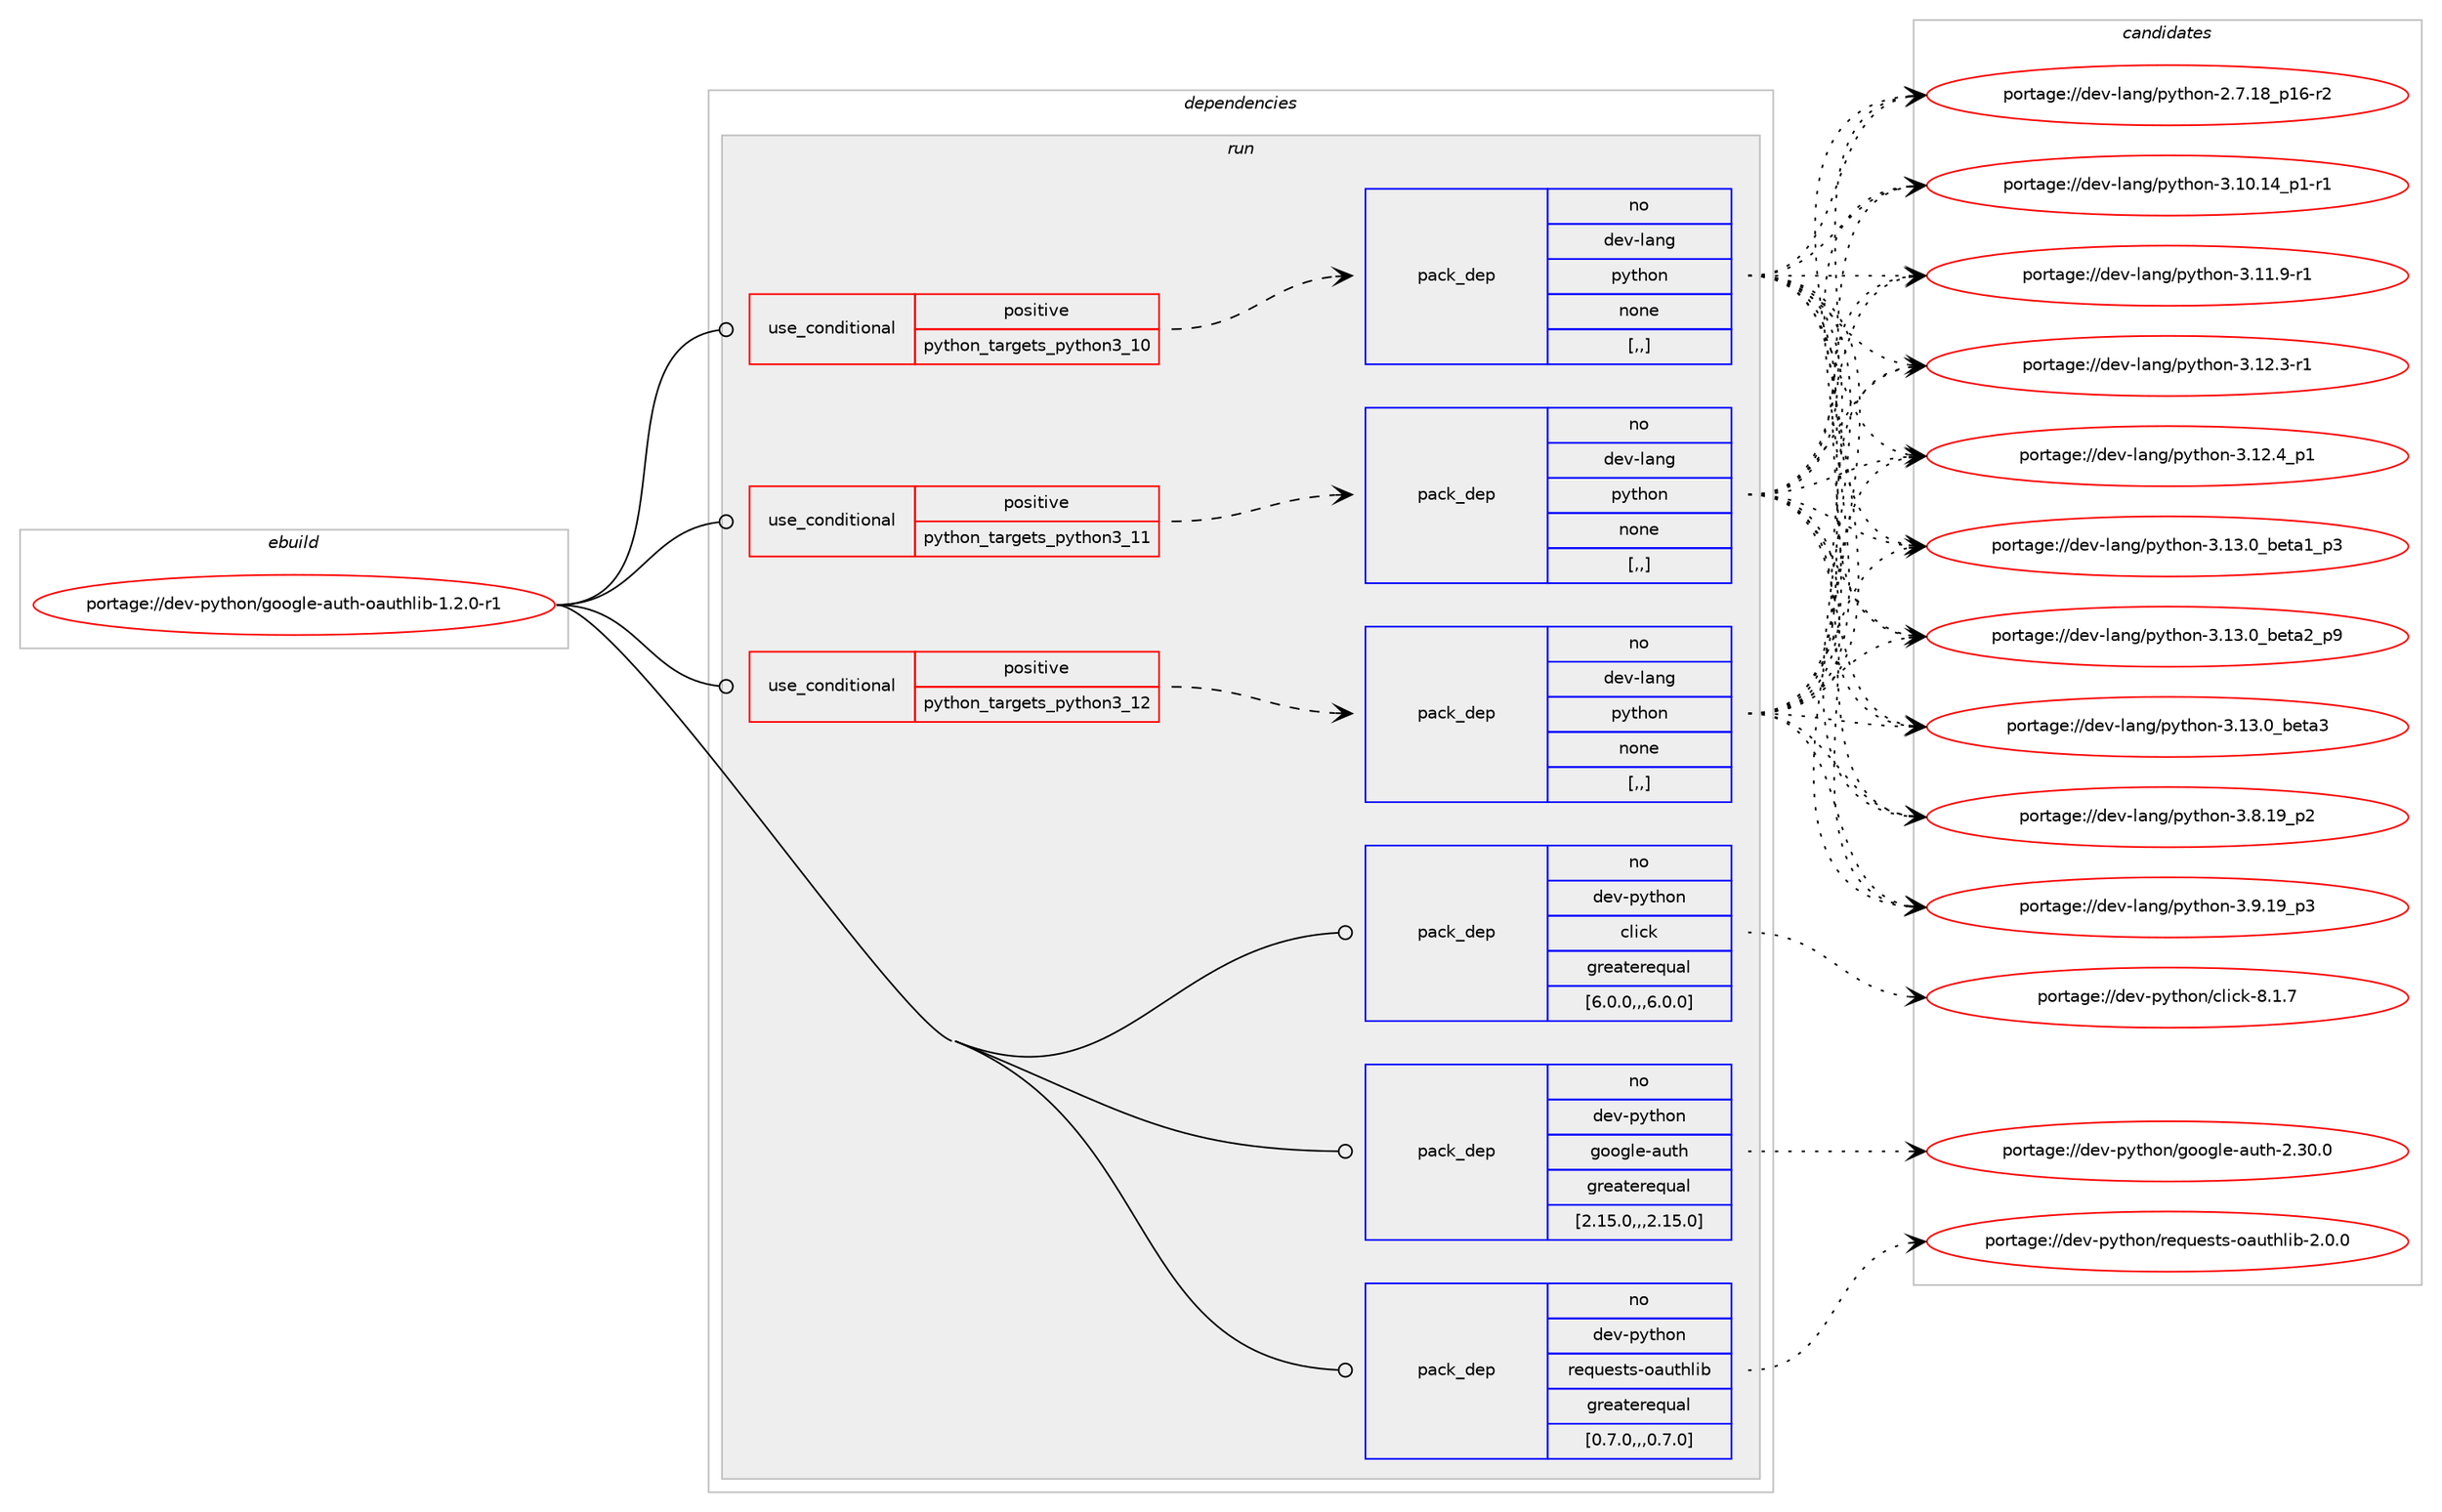 digraph prolog {

# *************
# Graph options
# *************

newrank=true;
concentrate=true;
compound=true;
graph [rankdir=LR,fontname=Helvetica,fontsize=10,ranksep=1.5];#, ranksep=2.5, nodesep=0.2];
edge  [arrowhead=vee];
node  [fontname=Helvetica,fontsize=10];

# **********
# The ebuild
# **********

subgraph cluster_leftcol {
color=gray;
rank=same;
label=<<i>ebuild</i>>;
id [label="portage://dev-python/google-auth-oauthlib-1.2.0-r1", color=red, width=4, href="../dev-python/google-auth-oauthlib-1.2.0-r1.svg"];
}

# ****************
# The dependencies
# ****************

subgraph cluster_midcol {
color=gray;
label=<<i>dependencies</i>>;
subgraph cluster_compile {
fillcolor="#eeeeee";
style=filled;
label=<<i>compile</i>>;
}
subgraph cluster_compileandrun {
fillcolor="#eeeeee";
style=filled;
label=<<i>compile and run</i>>;
}
subgraph cluster_run {
fillcolor="#eeeeee";
style=filled;
label=<<i>run</i>>;
subgraph cond32172 {
dependency143681 [label=<<TABLE BORDER="0" CELLBORDER="1" CELLSPACING="0" CELLPADDING="4"><TR><TD ROWSPAN="3" CELLPADDING="10">use_conditional</TD></TR><TR><TD>positive</TD></TR><TR><TD>python_targets_python3_10</TD></TR></TABLE>>, shape=none, color=red];
subgraph pack110294 {
dependency143682 [label=<<TABLE BORDER="0" CELLBORDER="1" CELLSPACING="0" CELLPADDING="4" WIDTH="220"><TR><TD ROWSPAN="6" CELLPADDING="30">pack_dep</TD></TR><TR><TD WIDTH="110">no</TD></TR><TR><TD>dev-lang</TD></TR><TR><TD>python</TD></TR><TR><TD>none</TD></TR><TR><TD>[,,]</TD></TR></TABLE>>, shape=none, color=blue];
}
dependency143681:e -> dependency143682:w [weight=20,style="dashed",arrowhead="vee"];
}
id:e -> dependency143681:w [weight=20,style="solid",arrowhead="odot"];
subgraph cond32173 {
dependency143683 [label=<<TABLE BORDER="0" CELLBORDER="1" CELLSPACING="0" CELLPADDING="4"><TR><TD ROWSPAN="3" CELLPADDING="10">use_conditional</TD></TR><TR><TD>positive</TD></TR><TR><TD>python_targets_python3_11</TD></TR></TABLE>>, shape=none, color=red];
subgraph pack110295 {
dependency143684 [label=<<TABLE BORDER="0" CELLBORDER="1" CELLSPACING="0" CELLPADDING="4" WIDTH="220"><TR><TD ROWSPAN="6" CELLPADDING="30">pack_dep</TD></TR><TR><TD WIDTH="110">no</TD></TR><TR><TD>dev-lang</TD></TR><TR><TD>python</TD></TR><TR><TD>none</TD></TR><TR><TD>[,,]</TD></TR></TABLE>>, shape=none, color=blue];
}
dependency143683:e -> dependency143684:w [weight=20,style="dashed",arrowhead="vee"];
}
id:e -> dependency143683:w [weight=20,style="solid",arrowhead="odot"];
subgraph cond32174 {
dependency143685 [label=<<TABLE BORDER="0" CELLBORDER="1" CELLSPACING="0" CELLPADDING="4"><TR><TD ROWSPAN="3" CELLPADDING="10">use_conditional</TD></TR><TR><TD>positive</TD></TR><TR><TD>python_targets_python3_12</TD></TR></TABLE>>, shape=none, color=red];
subgraph pack110296 {
dependency143686 [label=<<TABLE BORDER="0" CELLBORDER="1" CELLSPACING="0" CELLPADDING="4" WIDTH="220"><TR><TD ROWSPAN="6" CELLPADDING="30">pack_dep</TD></TR><TR><TD WIDTH="110">no</TD></TR><TR><TD>dev-lang</TD></TR><TR><TD>python</TD></TR><TR><TD>none</TD></TR><TR><TD>[,,]</TD></TR></TABLE>>, shape=none, color=blue];
}
dependency143685:e -> dependency143686:w [weight=20,style="dashed",arrowhead="vee"];
}
id:e -> dependency143685:w [weight=20,style="solid",arrowhead="odot"];
subgraph pack110297 {
dependency143687 [label=<<TABLE BORDER="0" CELLBORDER="1" CELLSPACING="0" CELLPADDING="4" WIDTH="220"><TR><TD ROWSPAN="6" CELLPADDING="30">pack_dep</TD></TR><TR><TD WIDTH="110">no</TD></TR><TR><TD>dev-python</TD></TR><TR><TD>click</TD></TR><TR><TD>greaterequal</TD></TR><TR><TD>[6.0.0,,,6.0.0]</TD></TR></TABLE>>, shape=none, color=blue];
}
id:e -> dependency143687:w [weight=20,style="solid",arrowhead="odot"];
subgraph pack110298 {
dependency143688 [label=<<TABLE BORDER="0" CELLBORDER="1" CELLSPACING="0" CELLPADDING="4" WIDTH="220"><TR><TD ROWSPAN="6" CELLPADDING="30">pack_dep</TD></TR><TR><TD WIDTH="110">no</TD></TR><TR><TD>dev-python</TD></TR><TR><TD>google-auth</TD></TR><TR><TD>greaterequal</TD></TR><TR><TD>[2.15.0,,,2.15.0]</TD></TR></TABLE>>, shape=none, color=blue];
}
id:e -> dependency143688:w [weight=20,style="solid",arrowhead="odot"];
subgraph pack110299 {
dependency143689 [label=<<TABLE BORDER="0" CELLBORDER="1" CELLSPACING="0" CELLPADDING="4" WIDTH="220"><TR><TD ROWSPAN="6" CELLPADDING="30">pack_dep</TD></TR><TR><TD WIDTH="110">no</TD></TR><TR><TD>dev-python</TD></TR><TR><TD>requests-oauthlib</TD></TR><TR><TD>greaterequal</TD></TR><TR><TD>[0.7.0,,,0.7.0]</TD></TR></TABLE>>, shape=none, color=blue];
}
id:e -> dependency143689:w [weight=20,style="solid",arrowhead="odot"];
}
}

# **************
# The candidates
# **************

subgraph cluster_choices {
rank=same;
color=gray;
label=<<i>candidates</i>>;

subgraph choice110294 {
color=black;
nodesep=1;
choice100101118451089711010347112121116104111110455046554649569511249544511450 [label="portage://dev-lang/python-2.7.18_p16-r2", color=red, width=4,href="../dev-lang/python-2.7.18_p16-r2.svg"];
choice100101118451089711010347112121116104111110455146494846495295112494511449 [label="portage://dev-lang/python-3.10.14_p1-r1", color=red, width=4,href="../dev-lang/python-3.10.14_p1-r1.svg"];
choice100101118451089711010347112121116104111110455146494946574511449 [label="portage://dev-lang/python-3.11.9-r1", color=red, width=4,href="../dev-lang/python-3.11.9-r1.svg"];
choice100101118451089711010347112121116104111110455146495046514511449 [label="portage://dev-lang/python-3.12.3-r1", color=red, width=4,href="../dev-lang/python-3.12.3-r1.svg"];
choice100101118451089711010347112121116104111110455146495046529511249 [label="portage://dev-lang/python-3.12.4_p1", color=red, width=4,href="../dev-lang/python-3.12.4_p1.svg"];
choice10010111845108971101034711212111610411111045514649514648959810111697499511251 [label="portage://dev-lang/python-3.13.0_beta1_p3", color=red, width=4,href="../dev-lang/python-3.13.0_beta1_p3.svg"];
choice10010111845108971101034711212111610411111045514649514648959810111697509511257 [label="portage://dev-lang/python-3.13.0_beta2_p9", color=red, width=4,href="../dev-lang/python-3.13.0_beta2_p9.svg"];
choice1001011184510897110103471121211161041111104551464951464895981011169751 [label="portage://dev-lang/python-3.13.0_beta3", color=red, width=4,href="../dev-lang/python-3.13.0_beta3.svg"];
choice100101118451089711010347112121116104111110455146564649579511250 [label="portage://dev-lang/python-3.8.19_p2", color=red, width=4,href="../dev-lang/python-3.8.19_p2.svg"];
choice100101118451089711010347112121116104111110455146574649579511251 [label="portage://dev-lang/python-3.9.19_p3", color=red, width=4,href="../dev-lang/python-3.9.19_p3.svg"];
dependency143682:e -> choice100101118451089711010347112121116104111110455046554649569511249544511450:w [style=dotted,weight="100"];
dependency143682:e -> choice100101118451089711010347112121116104111110455146494846495295112494511449:w [style=dotted,weight="100"];
dependency143682:e -> choice100101118451089711010347112121116104111110455146494946574511449:w [style=dotted,weight="100"];
dependency143682:e -> choice100101118451089711010347112121116104111110455146495046514511449:w [style=dotted,weight="100"];
dependency143682:e -> choice100101118451089711010347112121116104111110455146495046529511249:w [style=dotted,weight="100"];
dependency143682:e -> choice10010111845108971101034711212111610411111045514649514648959810111697499511251:w [style=dotted,weight="100"];
dependency143682:e -> choice10010111845108971101034711212111610411111045514649514648959810111697509511257:w [style=dotted,weight="100"];
dependency143682:e -> choice1001011184510897110103471121211161041111104551464951464895981011169751:w [style=dotted,weight="100"];
dependency143682:e -> choice100101118451089711010347112121116104111110455146564649579511250:w [style=dotted,weight="100"];
dependency143682:e -> choice100101118451089711010347112121116104111110455146574649579511251:w [style=dotted,weight="100"];
}
subgraph choice110295 {
color=black;
nodesep=1;
choice100101118451089711010347112121116104111110455046554649569511249544511450 [label="portage://dev-lang/python-2.7.18_p16-r2", color=red, width=4,href="../dev-lang/python-2.7.18_p16-r2.svg"];
choice100101118451089711010347112121116104111110455146494846495295112494511449 [label="portage://dev-lang/python-3.10.14_p1-r1", color=red, width=4,href="../dev-lang/python-3.10.14_p1-r1.svg"];
choice100101118451089711010347112121116104111110455146494946574511449 [label="portage://dev-lang/python-3.11.9-r1", color=red, width=4,href="../dev-lang/python-3.11.9-r1.svg"];
choice100101118451089711010347112121116104111110455146495046514511449 [label="portage://dev-lang/python-3.12.3-r1", color=red, width=4,href="../dev-lang/python-3.12.3-r1.svg"];
choice100101118451089711010347112121116104111110455146495046529511249 [label="portage://dev-lang/python-3.12.4_p1", color=red, width=4,href="../dev-lang/python-3.12.4_p1.svg"];
choice10010111845108971101034711212111610411111045514649514648959810111697499511251 [label="portage://dev-lang/python-3.13.0_beta1_p3", color=red, width=4,href="../dev-lang/python-3.13.0_beta1_p3.svg"];
choice10010111845108971101034711212111610411111045514649514648959810111697509511257 [label="portage://dev-lang/python-3.13.0_beta2_p9", color=red, width=4,href="../dev-lang/python-3.13.0_beta2_p9.svg"];
choice1001011184510897110103471121211161041111104551464951464895981011169751 [label="portage://dev-lang/python-3.13.0_beta3", color=red, width=4,href="../dev-lang/python-3.13.0_beta3.svg"];
choice100101118451089711010347112121116104111110455146564649579511250 [label="portage://dev-lang/python-3.8.19_p2", color=red, width=4,href="../dev-lang/python-3.8.19_p2.svg"];
choice100101118451089711010347112121116104111110455146574649579511251 [label="portage://dev-lang/python-3.9.19_p3", color=red, width=4,href="../dev-lang/python-3.9.19_p3.svg"];
dependency143684:e -> choice100101118451089711010347112121116104111110455046554649569511249544511450:w [style=dotted,weight="100"];
dependency143684:e -> choice100101118451089711010347112121116104111110455146494846495295112494511449:w [style=dotted,weight="100"];
dependency143684:e -> choice100101118451089711010347112121116104111110455146494946574511449:w [style=dotted,weight="100"];
dependency143684:e -> choice100101118451089711010347112121116104111110455146495046514511449:w [style=dotted,weight="100"];
dependency143684:e -> choice100101118451089711010347112121116104111110455146495046529511249:w [style=dotted,weight="100"];
dependency143684:e -> choice10010111845108971101034711212111610411111045514649514648959810111697499511251:w [style=dotted,weight="100"];
dependency143684:e -> choice10010111845108971101034711212111610411111045514649514648959810111697509511257:w [style=dotted,weight="100"];
dependency143684:e -> choice1001011184510897110103471121211161041111104551464951464895981011169751:w [style=dotted,weight="100"];
dependency143684:e -> choice100101118451089711010347112121116104111110455146564649579511250:w [style=dotted,weight="100"];
dependency143684:e -> choice100101118451089711010347112121116104111110455146574649579511251:w [style=dotted,weight="100"];
}
subgraph choice110296 {
color=black;
nodesep=1;
choice100101118451089711010347112121116104111110455046554649569511249544511450 [label="portage://dev-lang/python-2.7.18_p16-r2", color=red, width=4,href="../dev-lang/python-2.7.18_p16-r2.svg"];
choice100101118451089711010347112121116104111110455146494846495295112494511449 [label="portage://dev-lang/python-3.10.14_p1-r1", color=red, width=4,href="../dev-lang/python-3.10.14_p1-r1.svg"];
choice100101118451089711010347112121116104111110455146494946574511449 [label="portage://dev-lang/python-3.11.9-r1", color=red, width=4,href="../dev-lang/python-3.11.9-r1.svg"];
choice100101118451089711010347112121116104111110455146495046514511449 [label="portage://dev-lang/python-3.12.3-r1", color=red, width=4,href="../dev-lang/python-3.12.3-r1.svg"];
choice100101118451089711010347112121116104111110455146495046529511249 [label="portage://dev-lang/python-3.12.4_p1", color=red, width=4,href="../dev-lang/python-3.12.4_p1.svg"];
choice10010111845108971101034711212111610411111045514649514648959810111697499511251 [label="portage://dev-lang/python-3.13.0_beta1_p3", color=red, width=4,href="../dev-lang/python-3.13.0_beta1_p3.svg"];
choice10010111845108971101034711212111610411111045514649514648959810111697509511257 [label="portage://dev-lang/python-3.13.0_beta2_p9", color=red, width=4,href="../dev-lang/python-3.13.0_beta2_p9.svg"];
choice1001011184510897110103471121211161041111104551464951464895981011169751 [label="portage://dev-lang/python-3.13.0_beta3", color=red, width=4,href="../dev-lang/python-3.13.0_beta3.svg"];
choice100101118451089711010347112121116104111110455146564649579511250 [label="portage://dev-lang/python-3.8.19_p2", color=red, width=4,href="../dev-lang/python-3.8.19_p2.svg"];
choice100101118451089711010347112121116104111110455146574649579511251 [label="portage://dev-lang/python-3.9.19_p3", color=red, width=4,href="../dev-lang/python-3.9.19_p3.svg"];
dependency143686:e -> choice100101118451089711010347112121116104111110455046554649569511249544511450:w [style=dotted,weight="100"];
dependency143686:e -> choice100101118451089711010347112121116104111110455146494846495295112494511449:w [style=dotted,weight="100"];
dependency143686:e -> choice100101118451089711010347112121116104111110455146494946574511449:w [style=dotted,weight="100"];
dependency143686:e -> choice100101118451089711010347112121116104111110455146495046514511449:w [style=dotted,weight="100"];
dependency143686:e -> choice100101118451089711010347112121116104111110455146495046529511249:w [style=dotted,weight="100"];
dependency143686:e -> choice10010111845108971101034711212111610411111045514649514648959810111697499511251:w [style=dotted,weight="100"];
dependency143686:e -> choice10010111845108971101034711212111610411111045514649514648959810111697509511257:w [style=dotted,weight="100"];
dependency143686:e -> choice1001011184510897110103471121211161041111104551464951464895981011169751:w [style=dotted,weight="100"];
dependency143686:e -> choice100101118451089711010347112121116104111110455146564649579511250:w [style=dotted,weight="100"];
dependency143686:e -> choice100101118451089711010347112121116104111110455146574649579511251:w [style=dotted,weight="100"];
}
subgraph choice110297 {
color=black;
nodesep=1;
choice10010111845112121116104111110479910810599107455646494655 [label="portage://dev-python/click-8.1.7", color=red, width=4,href="../dev-python/click-8.1.7.svg"];
dependency143687:e -> choice10010111845112121116104111110479910810599107455646494655:w [style=dotted,weight="100"];
}
subgraph choice110298 {
color=black;
nodesep=1;
choice1001011184511212111610411111047103111111103108101459711711610445504651484648 [label="portage://dev-python/google-auth-2.30.0", color=red, width=4,href="../dev-python/google-auth-2.30.0.svg"];
dependency143688:e -> choice1001011184511212111610411111047103111111103108101459711711610445504651484648:w [style=dotted,weight="100"];
}
subgraph choice110299 {
color=black;
nodesep=1;
choice1001011184511212111610411111047114101113117101115116115451119711711610410810598455046484648 [label="portage://dev-python/requests-oauthlib-2.0.0", color=red, width=4,href="../dev-python/requests-oauthlib-2.0.0.svg"];
dependency143689:e -> choice1001011184511212111610411111047114101113117101115116115451119711711610410810598455046484648:w [style=dotted,weight="100"];
}
}

}
